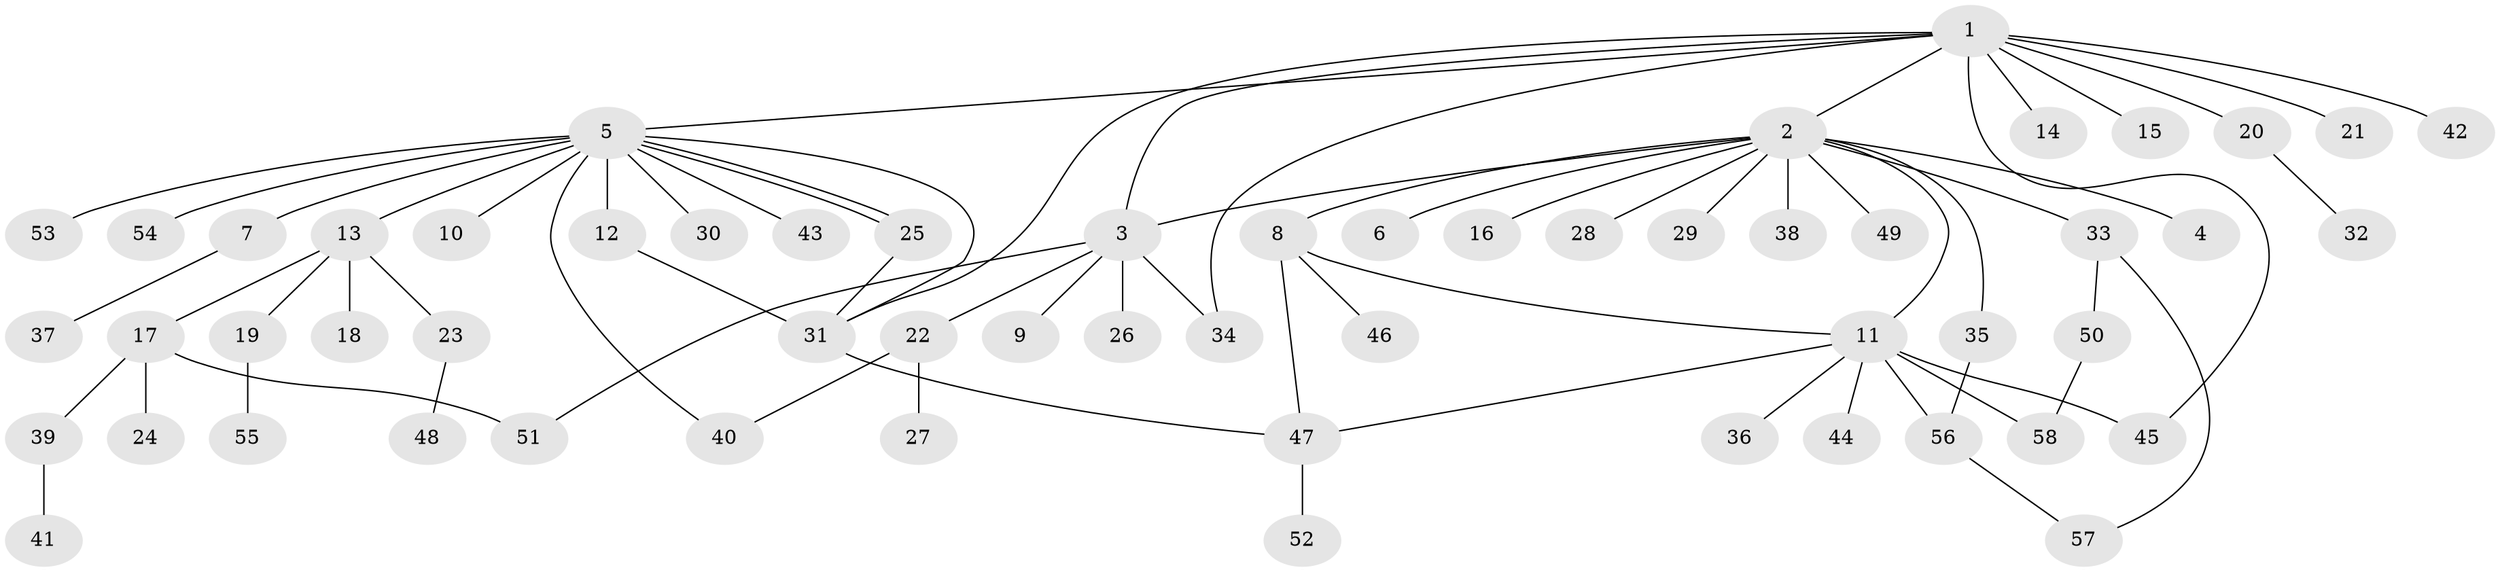 // coarse degree distribution, {19: 0.029411764705882353, 5: 0.08823529411764706, 1: 0.6764705882352942, 12: 0.029411764705882353, 3: 0.029411764705882353, 2: 0.11764705882352941, 6: 0.029411764705882353}
// Generated by graph-tools (version 1.1) at 2025/18/03/04/25 18:18:09]
// undirected, 58 vertices, 72 edges
graph export_dot {
graph [start="1"]
  node [color=gray90,style=filled];
  1;
  2;
  3;
  4;
  5;
  6;
  7;
  8;
  9;
  10;
  11;
  12;
  13;
  14;
  15;
  16;
  17;
  18;
  19;
  20;
  21;
  22;
  23;
  24;
  25;
  26;
  27;
  28;
  29;
  30;
  31;
  32;
  33;
  34;
  35;
  36;
  37;
  38;
  39;
  40;
  41;
  42;
  43;
  44;
  45;
  46;
  47;
  48;
  49;
  50;
  51;
  52;
  53;
  54;
  55;
  56;
  57;
  58;
  1 -- 2;
  1 -- 3;
  1 -- 5;
  1 -- 14;
  1 -- 15;
  1 -- 20;
  1 -- 21;
  1 -- 31;
  1 -- 34;
  1 -- 42;
  1 -- 45;
  2 -- 3;
  2 -- 4;
  2 -- 6;
  2 -- 8;
  2 -- 11;
  2 -- 16;
  2 -- 28;
  2 -- 29;
  2 -- 33;
  2 -- 35;
  2 -- 38;
  2 -- 49;
  3 -- 9;
  3 -- 22;
  3 -- 26;
  3 -- 34;
  3 -- 51;
  5 -- 7;
  5 -- 10;
  5 -- 12;
  5 -- 13;
  5 -- 25;
  5 -- 25;
  5 -- 30;
  5 -- 31;
  5 -- 40;
  5 -- 43;
  5 -- 53;
  5 -- 54;
  7 -- 37;
  8 -- 11;
  8 -- 46;
  8 -- 47;
  11 -- 36;
  11 -- 44;
  11 -- 45;
  11 -- 47;
  11 -- 56;
  11 -- 58;
  12 -- 31;
  13 -- 17;
  13 -- 18;
  13 -- 19;
  13 -- 23;
  17 -- 24;
  17 -- 39;
  17 -- 51;
  19 -- 55;
  20 -- 32;
  22 -- 27;
  22 -- 40;
  23 -- 48;
  25 -- 31;
  31 -- 47;
  33 -- 50;
  33 -- 57;
  35 -- 56;
  39 -- 41;
  47 -- 52;
  50 -- 58;
  56 -- 57;
}
